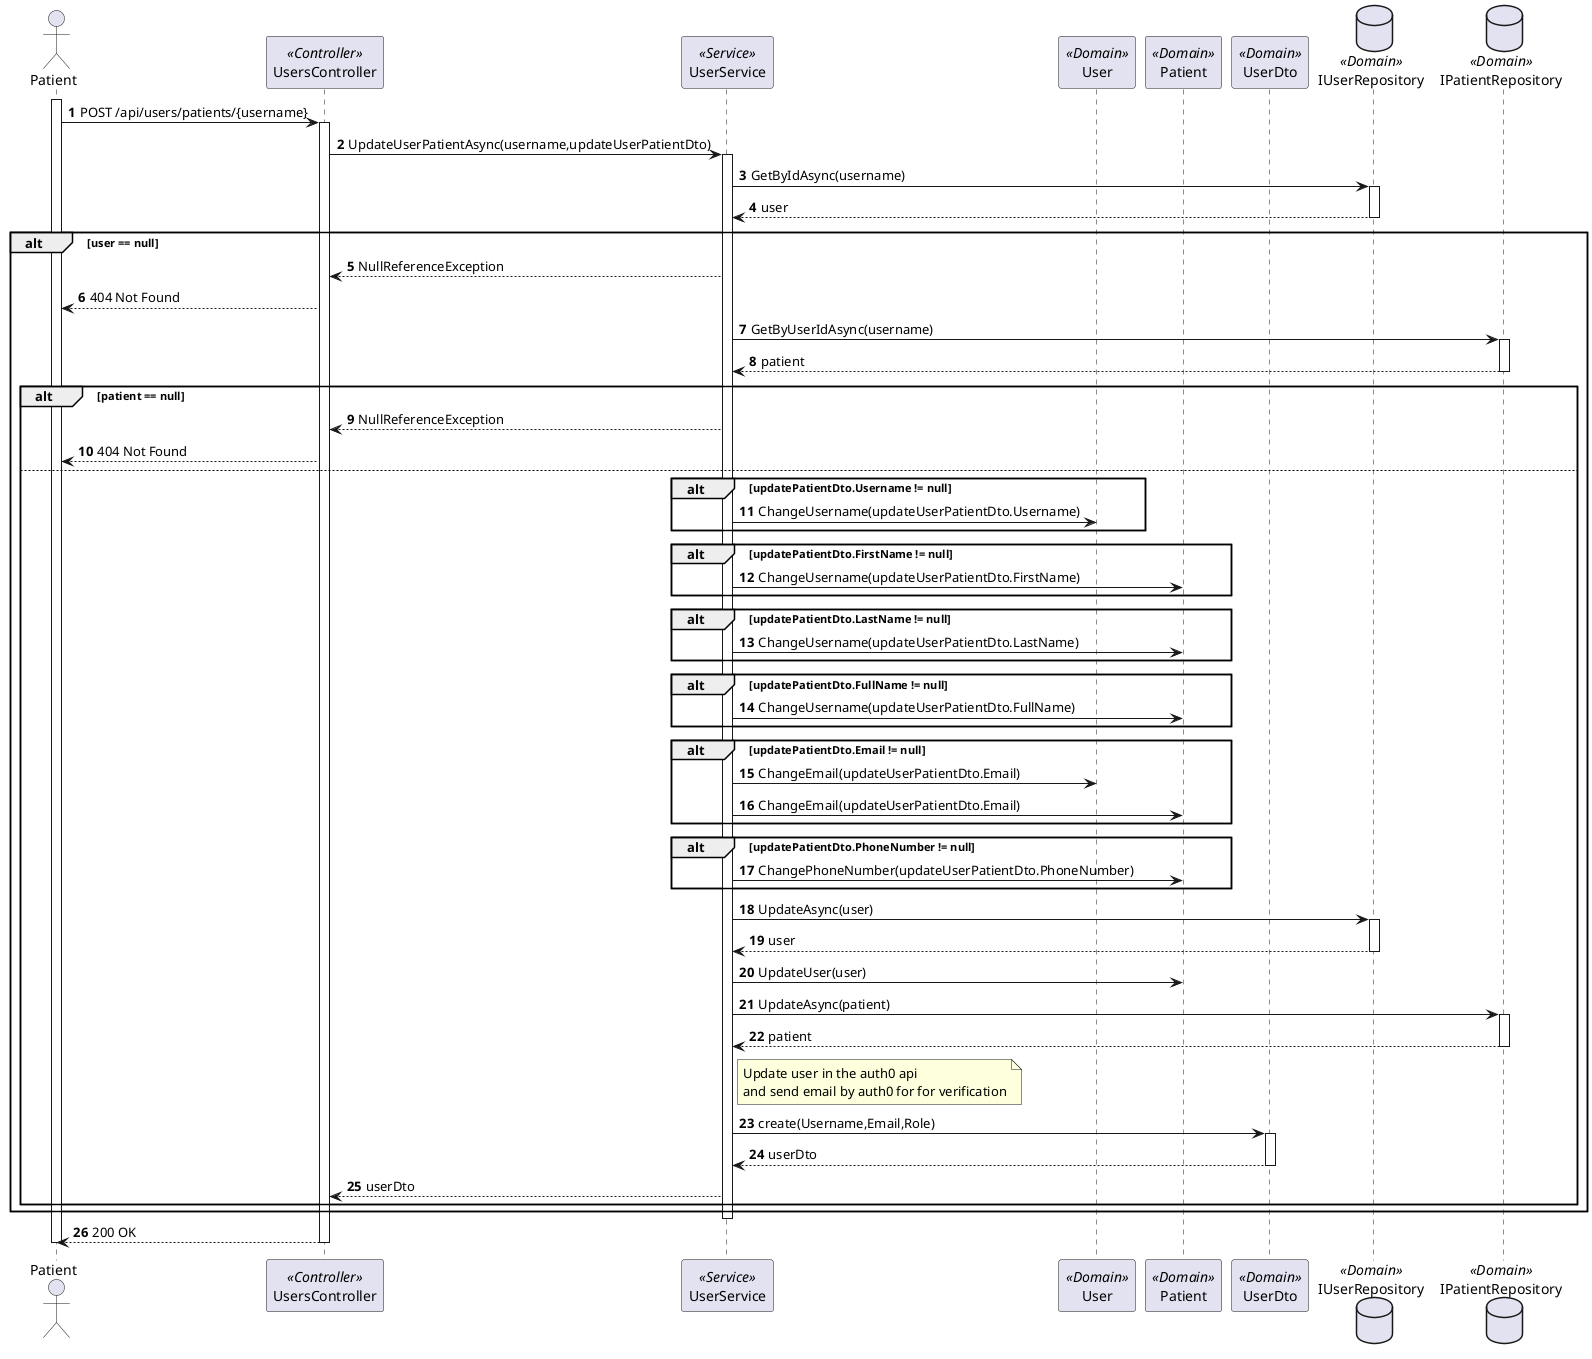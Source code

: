 @startuml process-view-2
autonumber

actor "Patient" as PatientActor
participant "UsersController" as Controller <<Controller>>
participant "UserService" as Service <<Service>>
participant "User" as User <<Domain>>
participant "Patient" as Patient <<Domain>>
participant "UserDto" as UserDto <<Domain>>
database "IUserRepository" as UserRepository <<Domain>>
database "IPatientRepository" as PatientRepository <<Domain>>

activate PatientActor

    PatientActor-> Controller : POST /api/users/patients/{username}

    activate Controller

        Controller -> Service : UpdateUserPatientAsync(username,updateUserPatientDto)

        activate Service

            Service -> UserRepository : GetByIdAsync(username)

            activate UserRepository

                UserRepository --> Service  : user

            deactivate UserRepository

            alt user == null

                Service --> Controller : NullReferenceException

                PatientActor <-- Controller : 404 Not Found

            Service -> PatientRepository : GetByUserIdAsync(username)

            activate PatientRepository

                PatientRepository --> Service : patient

            deactivate PatientRepository

            alt patient == null 

                Service --> Controller : NullReferenceException

                PatientActor <-- Controller : 404 Not Found

            else    
                
                alt  updatePatientDto.Username != null
                    Service -> User : ChangeUsername(updateUserPatientDto.Username)
                end

                alt  updatePatientDto.FirstName != null
                    Service -> Patient : ChangeUsername(updateUserPatientDto.FirstName)
                end

                alt  updatePatientDto.LastName != null
                    Service -> Patient : ChangeUsername(updateUserPatientDto.LastName)
                end

                alt  updatePatientDto.FullName != null
                    Service -> Patient : ChangeUsername(updateUserPatientDto.FullName)
                end

                alt  updatePatientDto.Email != null
                    Service -> User : ChangeEmail(updateUserPatientDto.Email)
                    Service -> Patient : ChangeEmail(updateUserPatientDto.Email)
                end

                alt  updatePatientDto.PhoneNumber != null
                    Service -> Patient : ChangePhoneNumber(updateUserPatientDto.PhoneNumber)
                end

                Service  -> UserRepository : UpdateAsync(user)

                activate UserRepository

                    UserRepository --> Service : user

                deactivate UserRepository

                Service -> Patient : UpdateUser(user)

                Service -> PatientRepository : UpdateAsync(patient)

                activate PatientRepository

                    PatientRepository -->  Service : patient
                
                deactivate PatientRepository

                Note  right of Service: Update user in the auth0 api \nand send email by auth0 for for verification

                Service -> UserDto : create(Username,Email,Role)

                activate UserDto

                    UserDto --> Service : userDto

                deactivate UserDto

                Service --> Controller : userDto
            end
            end

        deactivate Service

        PatientActor <-- Controller : 200 OK

    deactivate Controller

deactivate PatientActor


@enduml
